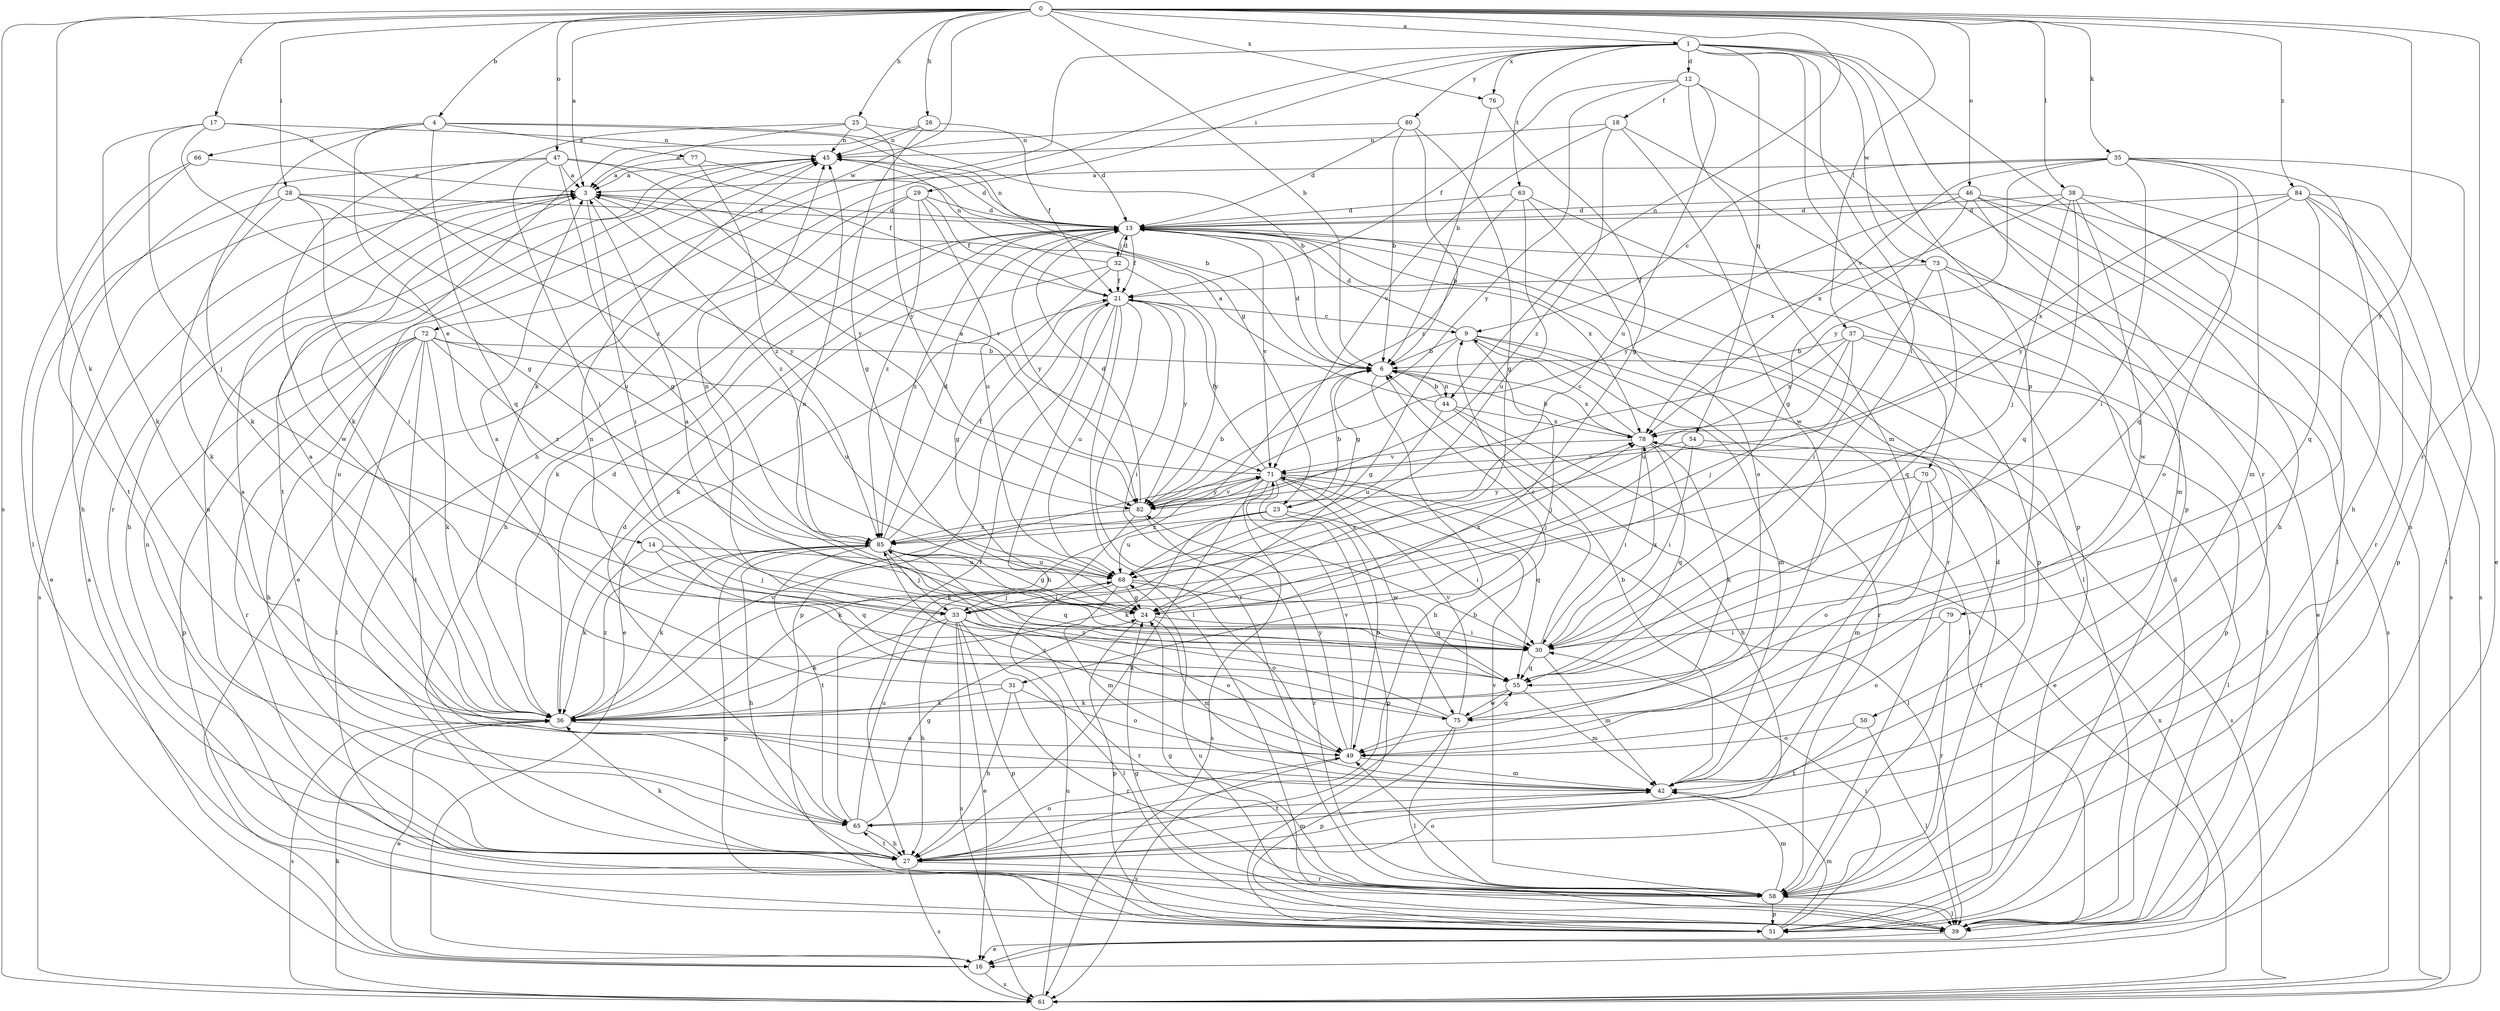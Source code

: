 strict digraph  {
0;
1;
3;
4;
6;
9;
12;
13;
14;
16;
17;
18;
21;
23;
24;
25;
26;
27;
28;
29;
30;
31;
32;
33;
35;
36;
37;
38;
39;
42;
44;
45;
46;
47;
49;
50;
51;
54;
55;
58;
61;
63;
65;
66;
68;
70;
71;
72;
73;
75;
76;
77;
78;
79;
80;
82;
84;
85;
0 -> 1  [label=a];
0 -> 3  [label=a];
0 -> 4  [label=b];
0 -> 6  [label=b];
0 -> 17  [label=f];
0 -> 25  [label=h];
0 -> 26  [label=h];
0 -> 28  [label=i];
0 -> 35  [label=k];
0 -> 36  [label=k];
0 -> 37  [label=l];
0 -> 38  [label=l];
0 -> 44  [label=n];
0 -> 46  [label=o];
0 -> 47  [label=o];
0 -> 58  [label=r];
0 -> 61  [label=s];
0 -> 72  [label=w];
0 -> 76  [label=x];
0 -> 79  [label=y];
0 -> 84  [label=z];
1 -> 12  [label=d];
1 -> 27  [label=h];
1 -> 29  [label=i];
1 -> 30  [label=i];
1 -> 36  [label=k];
1 -> 50  [label=p];
1 -> 54  [label=q];
1 -> 58  [label=r];
1 -> 61  [label=s];
1 -> 63  [label=t];
1 -> 70  [label=v];
1 -> 73  [label=w];
1 -> 76  [label=x];
1 -> 80  [label=y];
3 -> 13  [label=d];
3 -> 27  [label=h];
3 -> 30  [label=i];
3 -> 61  [label=s];
3 -> 71  [label=v];
3 -> 85  [label=z];
4 -> 6  [label=b];
4 -> 14  [label=e];
4 -> 23  [label=g];
4 -> 36  [label=k];
4 -> 55  [label=q];
4 -> 66  [label=u];
4 -> 77  [label=x];
6 -> 13  [label=d];
6 -> 23  [label=g];
6 -> 27  [label=h];
6 -> 44  [label=n];
6 -> 78  [label=x];
9 -> 6  [label=b];
9 -> 13  [label=d];
9 -> 24  [label=g];
9 -> 31  [label=j];
9 -> 39  [label=l];
9 -> 42  [label=m];
9 -> 58  [label=r];
12 -> 18  [label=f];
12 -> 21  [label=f];
12 -> 42  [label=m];
12 -> 51  [label=p];
12 -> 68  [label=u];
12 -> 82  [label=y];
13 -> 21  [label=f];
13 -> 32  [label=j];
13 -> 36  [label=k];
13 -> 39  [label=l];
13 -> 45  [label=n];
13 -> 58  [label=r];
13 -> 71  [label=v];
13 -> 78  [label=x];
13 -> 82  [label=y];
13 -> 85  [label=z];
14 -> 33  [label=j];
14 -> 36  [label=k];
14 -> 55  [label=q];
14 -> 68  [label=u];
16 -> 3  [label=a];
16 -> 61  [label=s];
17 -> 24  [label=g];
17 -> 33  [label=j];
17 -> 36  [label=k];
17 -> 45  [label=n];
17 -> 85  [label=z];
18 -> 45  [label=n];
18 -> 51  [label=p];
18 -> 71  [label=v];
18 -> 75  [label=w];
18 -> 85  [label=z];
21 -> 9  [label=c];
21 -> 16  [label=e];
21 -> 27  [label=h];
21 -> 30  [label=i];
21 -> 39  [label=l];
21 -> 51  [label=p];
21 -> 58  [label=r];
21 -> 68  [label=u];
21 -> 82  [label=y];
23 -> 6  [label=b];
23 -> 30  [label=i];
23 -> 36  [label=k];
23 -> 49  [label=o];
23 -> 68  [label=u];
23 -> 85  [label=z];
24 -> 30  [label=i];
24 -> 42  [label=m];
24 -> 51  [label=p];
24 -> 78  [label=x];
25 -> 3  [label=a];
25 -> 13  [label=d];
25 -> 45  [label=n];
25 -> 58  [label=r];
25 -> 82  [label=y];
26 -> 21  [label=f];
26 -> 24  [label=g];
26 -> 36  [label=k];
26 -> 45  [label=n];
27 -> 6  [label=b];
27 -> 36  [label=k];
27 -> 42  [label=m];
27 -> 45  [label=n];
27 -> 49  [label=o];
27 -> 58  [label=r];
27 -> 61  [label=s];
27 -> 65  [label=t];
28 -> 13  [label=d];
28 -> 16  [label=e];
28 -> 30  [label=i];
28 -> 36  [label=k];
28 -> 68  [label=u];
28 -> 82  [label=y];
29 -> 13  [label=d];
29 -> 16  [label=e];
29 -> 21  [label=f];
29 -> 27  [label=h];
29 -> 68  [label=u];
29 -> 85  [label=z];
30 -> 3  [label=a];
30 -> 9  [label=c];
30 -> 42  [label=m];
30 -> 45  [label=n];
30 -> 55  [label=q];
30 -> 78  [label=x];
31 -> 3  [label=a];
31 -> 27  [label=h];
31 -> 36  [label=k];
31 -> 49  [label=o];
31 -> 58  [label=r];
32 -> 13  [label=d];
32 -> 21  [label=f];
32 -> 24  [label=g];
32 -> 36  [label=k];
32 -> 45  [label=n];
32 -> 82  [label=y];
33 -> 16  [label=e];
33 -> 27  [label=h];
33 -> 36  [label=k];
33 -> 39  [label=l];
33 -> 45  [label=n];
33 -> 49  [label=o];
33 -> 51  [label=p];
33 -> 58  [label=r];
33 -> 61  [label=s];
33 -> 78  [label=x];
35 -> 3  [label=a];
35 -> 9  [label=c];
35 -> 16  [label=e];
35 -> 27  [label=h];
35 -> 30  [label=i];
35 -> 42  [label=m];
35 -> 55  [label=q];
35 -> 78  [label=x];
35 -> 82  [label=y];
36 -> 3  [label=a];
36 -> 13  [label=d];
36 -> 16  [label=e];
36 -> 49  [label=o];
36 -> 61  [label=s];
36 -> 71  [label=v];
36 -> 85  [label=z];
37 -> 6  [label=b];
37 -> 33  [label=j];
37 -> 39  [label=l];
37 -> 51  [label=p];
37 -> 68  [label=u];
37 -> 78  [label=x];
38 -> 13  [label=d];
38 -> 33  [label=j];
38 -> 49  [label=o];
38 -> 55  [label=q];
38 -> 61  [label=s];
38 -> 75  [label=w];
38 -> 78  [label=x];
39 -> 13  [label=d];
39 -> 16  [label=e];
39 -> 24  [label=g];
39 -> 45  [label=n];
39 -> 68  [label=u];
42 -> 3  [label=a];
42 -> 6  [label=b];
42 -> 45  [label=n];
42 -> 65  [label=t];
44 -> 3  [label=a];
44 -> 6  [label=b];
44 -> 16  [label=e];
44 -> 27  [label=h];
44 -> 68  [label=u];
44 -> 78  [label=x];
45 -> 3  [label=a];
45 -> 13  [label=d];
45 -> 65  [label=t];
46 -> 13  [label=d];
46 -> 24  [label=g];
46 -> 27  [label=h];
46 -> 39  [label=l];
46 -> 42  [label=m];
46 -> 61  [label=s];
46 -> 82  [label=y];
47 -> 3  [label=a];
47 -> 21  [label=f];
47 -> 24  [label=g];
47 -> 27  [label=h];
47 -> 30  [label=i];
47 -> 75  [label=w];
47 -> 82  [label=y];
49 -> 42  [label=m];
49 -> 61  [label=s];
49 -> 71  [label=v];
49 -> 82  [label=y];
49 -> 85  [label=z];
50 -> 39  [label=l];
50 -> 49  [label=o];
50 -> 65  [label=t];
51 -> 30  [label=i];
51 -> 42  [label=m];
54 -> 30  [label=i];
54 -> 33  [label=j];
54 -> 39  [label=l];
54 -> 71  [label=v];
55 -> 36  [label=k];
55 -> 42  [label=m];
55 -> 75  [label=w];
58 -> 13  [label=d];
58 -> 24  [label=g];
58 -> 39  [label=l];
58 -> 42  [label=m];
58 -> 49  [label=o];
58 -> 51  [label=p];
58 -> 71  [label=v];
61 -> 36  [label=k];
61 -> 68  [label=u];
61 -> 78  [label=x];
63 -> 6  [label=b];
63 -> 13  [label=d];
63 -> 49  [label=o];
63 -> 51  [label=p];
63 -> 68  [label=u];
65 -> 13  [label=d];
65 -> 21  [label=f];
65 -> 24  [label=g];
65 -> 27  [label=h];
65 -> 68  [label=u];
66 -> 3  [label=a];
66 -> 39  [label=l];
66 -> 65  [label=t];
68 -> 24  [label=g];
68 -> 33  [label=j];
68 -> 42  [label=m];
68 -> 49  [label=o];
68 -> 55  [label=q];
70 -> 42  [label=m];
70 -> 49  [label=o];
70 -> 58  [label=r];
70 -> 82  [label=y];
71 -> 3  [label=a];
71 -> 21  [label=f];
71 -> 27  [label=h];
71 -> 36  [label=k];
71 -> 39  [label=l];
71 -> 51  [label=p];
71 -> 55  [label=q];
71 -> 61  [label=s];
71 -> 75  [label=w];
71 -> 82  [label=y];
72 -> 6  [label=b];
72 -> 27  [label=h];
72 -> 36  [label=k];
72 -> 39  [label=l];
72 -> 51  [label=p];
72 -> 58  [label=r];
72 -> 65  [label=t];
72 -> 68  [label=u];
72 -> 85  [label=z];
73 -> 16  [label=e];
73 -> 21  [label=f];
73 -> 30  [label=i];
73 -> 55  [label=q];
73 -> 61  [label=s];
75 -> 39  [label=l];
75 -> 45  [label=n];
75 -> 51  [label=p];
75 -> 55  [label=q];
75 -> 71  [label=v];
75 -> 85  [label=z];
76 -> 6  [label=b];
76 -> 24  [label=g];
77 -> 3  [label=a];
77 -> 6  [label=b];
77 -> 85  [label=z];
78 -> 6  [label=b];
78 -> 9  [label=c];
78 -> 30  [label=i];
78 -> 36  [label=k];
78 -> 55  [label=q];
78 -> 61  [label=s];
78 -> 71  [label=v];
79 -> 30  [label=i];
79 -> 49  [label=o];
79 -> 58  [label=r];
80 -> 6  [label=b];
80 -> 13  [label=d];
80 -> 24  [label=g];
80 -> 45  [label=n];
80 -> 85  [label=z];
82 -> 6  [label=b];
82 -> 13  [label=d];
82 -> 36  [label=k];
82 -> 58  [label=r];
82 -> 71  [label=v];
82 -> 85  [label=z];
84 -> 13  [label=d];
84 -> 39  [label=l];
84 -> 51  [label=p];
84 -> 55  [label=q];
84 -> 58  [label=r];
84 -> 78  [label=x];
84 -> 82  [label=y];
85 -> 13  [label=d];
85 -> 21  [label=f];
85 -> 24  [label=g];
85 -> 27  [label=h];
85 -> 30  [label=i];
85 -> 33  [label=j];
85 -> 36  [label=k];
85 -> 51  [label=p];
85 -> 55  [label=q];
85 -> 65  [label=t];
85 -> 68  [label=u];
}
